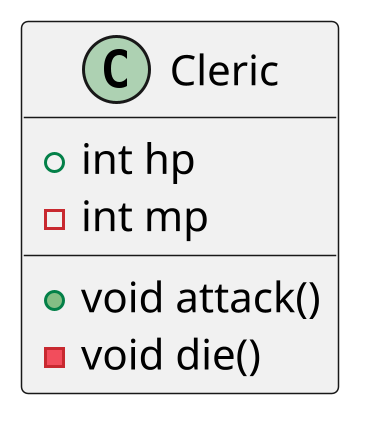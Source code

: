 @startuml
scale 3 

class Cleric {
    + int hp
    - int mp

    + void attack()
    - void die()
}

@enduml